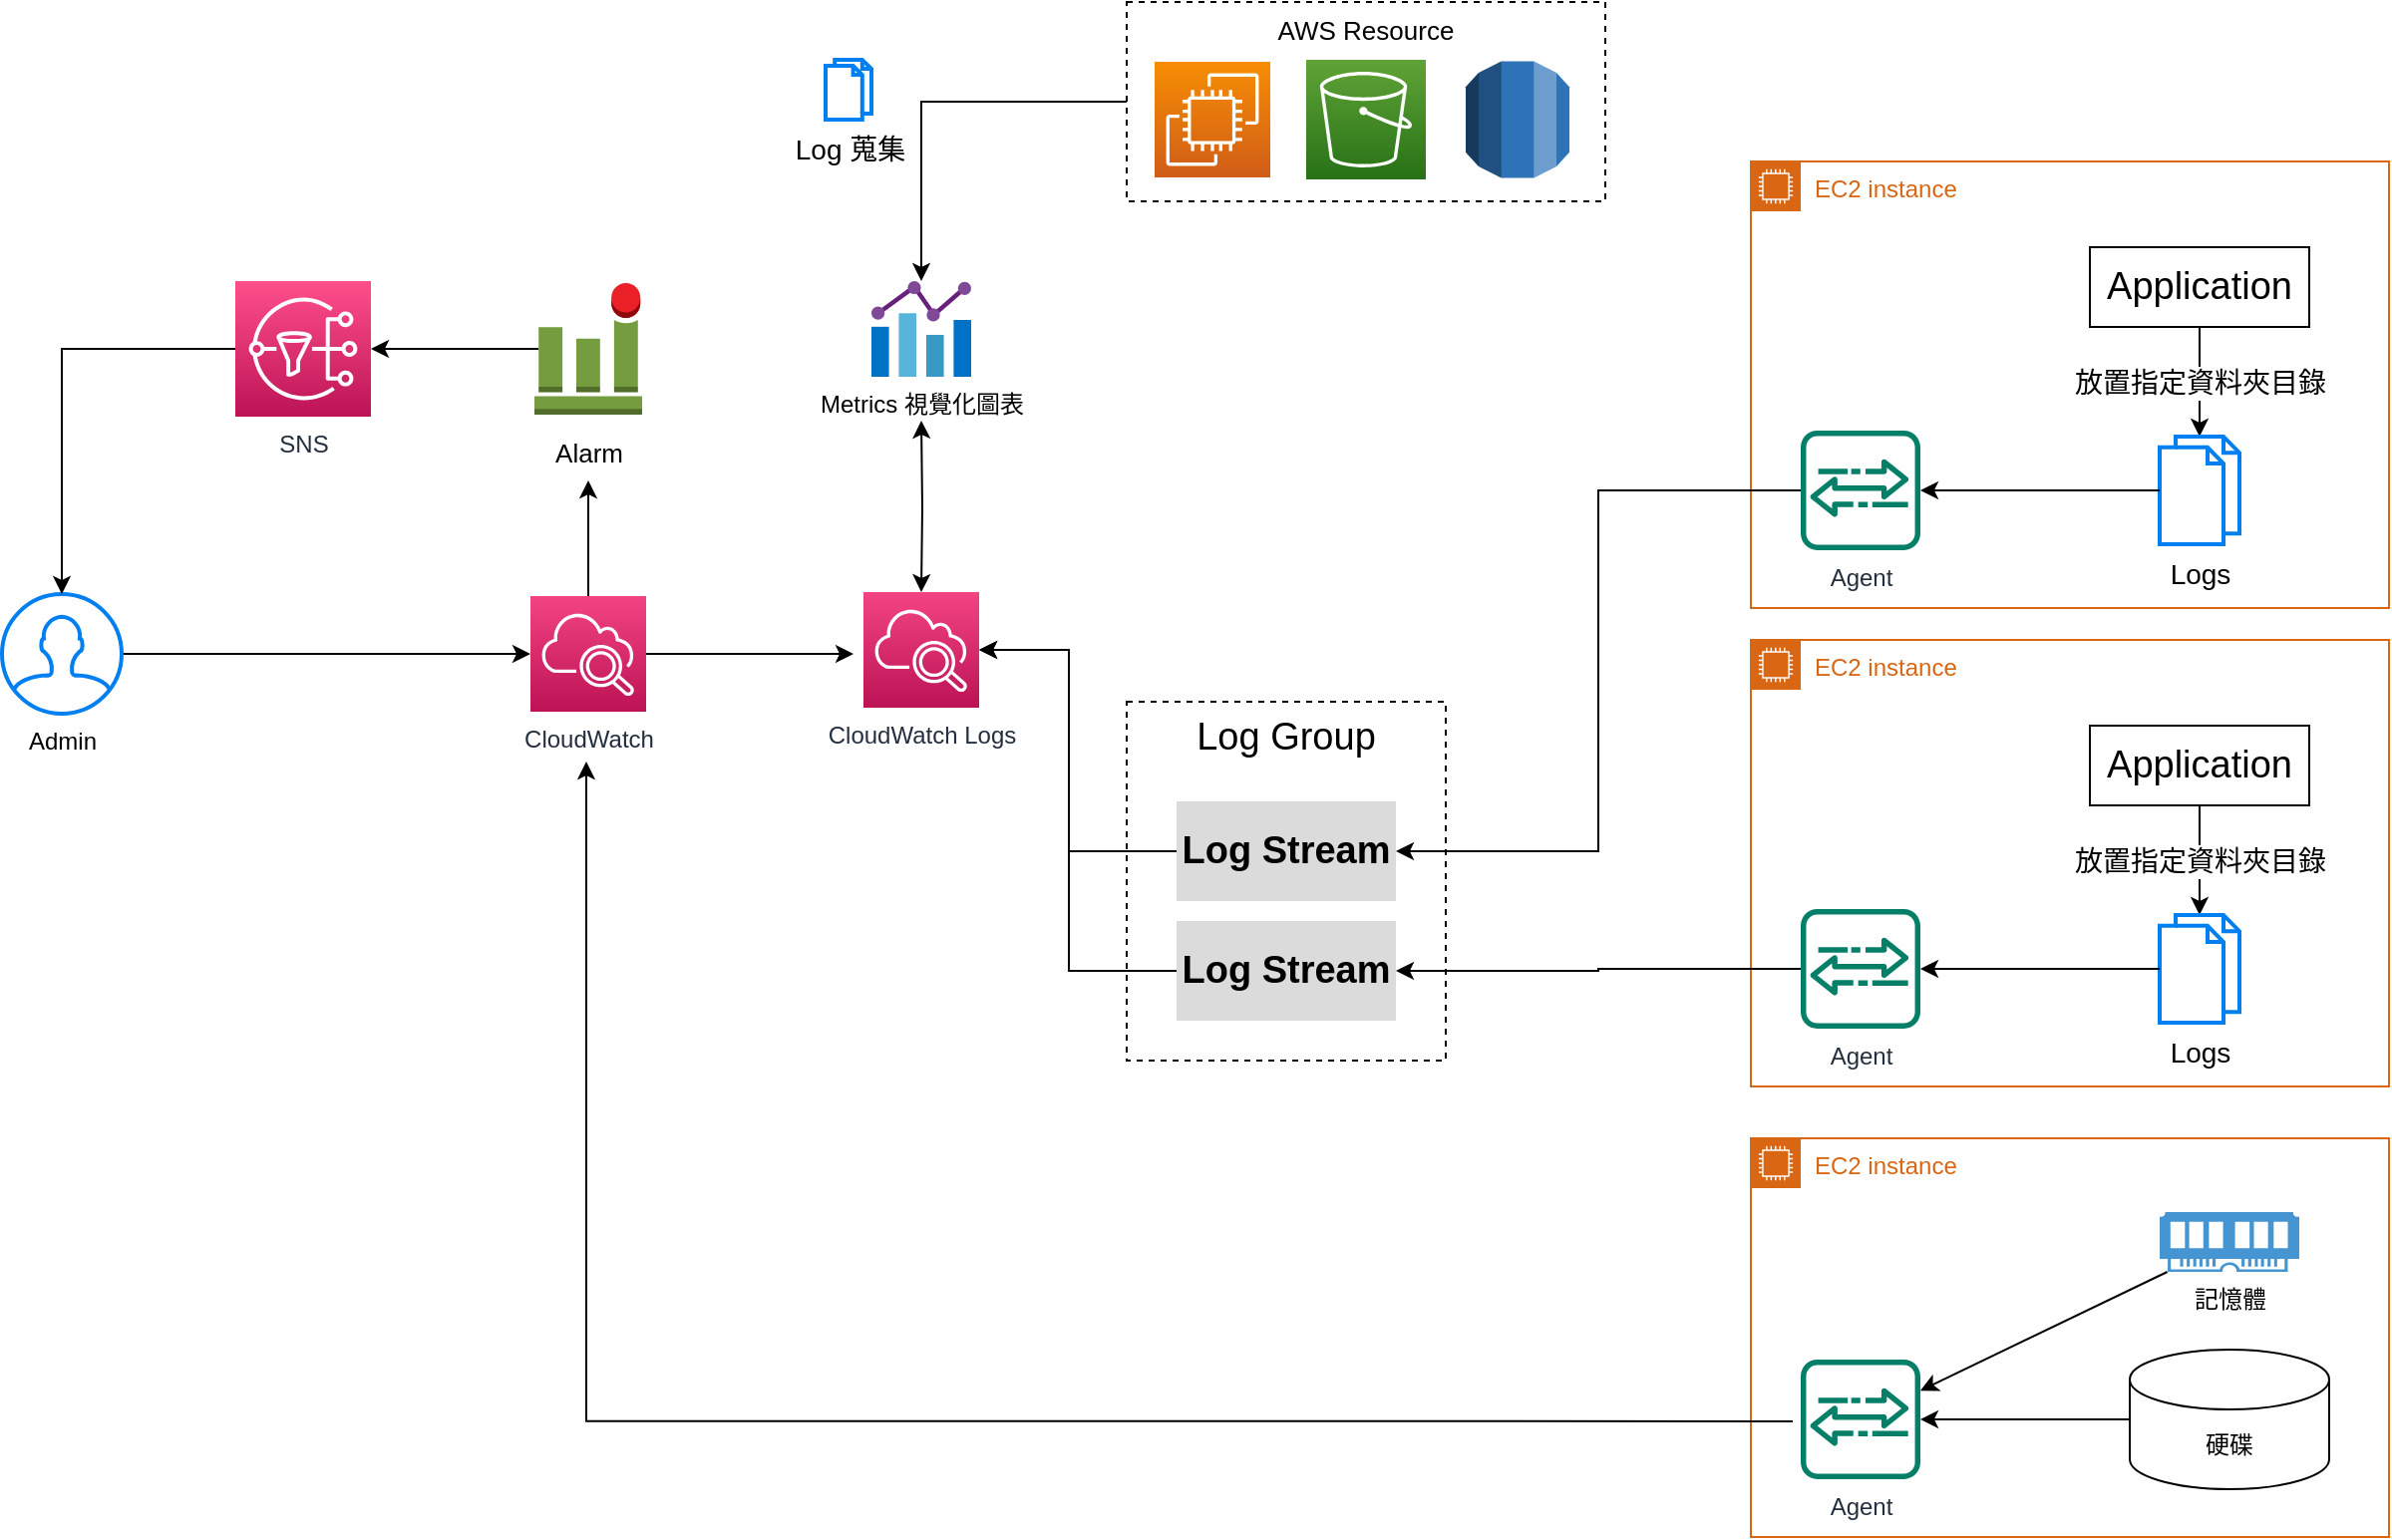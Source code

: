 <mxfile version="20.2.3" type="device"><diagram id="Ht1M8jgEwFfnCIfOTk4-" name="Page-1"><mxGraphModel dx="782" dy="539" grid="1" gridSize="10" guides="1" tooltips="1" connect="1" arrows="1" fold="1" page="1" pageScale="1" pageWidth="1169" pageHeight="827" math="0" shadow="0"><root><mxCell id="0"/><mxCell id="1" parent="0"/><mxCell id="izIqRlHS58cPbxfhZ3eP-2" value="EC2 instance" style="points=[[0,0],[0.25,0],[0.5,0],[0.75,0],[1,0],[1,0.25],[1,0.5],[1,0.75],[1,1],[0.75,1],[0.5,1],[0.25,1],[0,1],[0,0.75],[0,0.5],[0,0.25]];outlineConnect=0;gradientColor=none;html=1;whiteSpace=wrap;fontSize=12;fontStyle=0;container=1;pointerEvents=0;collapsible=0;recursiveResize=0;shape=mxgraph.aws4.group;grIcon=mxgraph.aws4.group_ec2_instance_contents;strokeColor=#D86613;fillColor=none;verticalAlign=top;align=left;spacingLeft=30;fontColor=#D86613;dashed=0;" parent="1" vertex="1"><mxGeometry x="917" y="348" width="320" height="224" as="geometry"/></mxCell><mxCell id="LjUb_ShCBkl7VyTNZ0BH-26" value="放置指定資料夾目錄" style="edgeStyle=none;rounded=0;orthogonalLoop=1;jettySize=auto;html=1;fontSize=14;startArrow=none;startFill=0;" parent="izIqRlHS58cPbxfhZ3eP-2" source="LjUb_ShCBkl7VyTNZ0BH-24" target="LjUb_ShCBkl7VyTNZ0BH-25" edge="1"><mxGeometry relative="1" as="geometry"/></mxCell><mxCell id="LjUb_ShCBkl7VyTNZ0BH-24" value="&lt;font style=&quot;font-size: 19px;&quot;&gt;Application&lt;/font&gt;" style="rounded=0;whiteSpace=wrap;html=1;fontSize=19;" parent="izIqRlHS58cPbxfhZ3eP-2" vertex="1"><mxGeometry x="170" y="43" width="110" height="40" as="geometry"/></mxCell><mxCell id="LjUb_ShCBkl7VyTNZ0BH-25" value="Logs" style="html=1;verticalLabelPosition=bottom;align=center;labelBackgroundColor=#ffffff;verticalAlign=top;strokeWidth=2;strokeColor=#0080F0;shadow=0;dashed=0;shape=mxgraph.ios7.icons.documents;fontSize=14;" parent="izIqRlHS58cPbxfhZ3eP-2" vertex="1"><mxGeometry x="205" y="138" width="40" height="54" as="geometry"/></mxCell><mxCell id="LjUb_ShCBkl7VyTNZ0BH-43" style="edgeStyle=orthogonalEdgeStyle;rounded=0;orthogonalLoop=1;jettySize=auto;html=1;entryX=0;entryY=0.5;entryDx=0;entryDy=0;entryPerimeter=0;fontSize=19;startArrow=none;startFill=0;" parent="1" source="izIqRlHS58cPbxfhZ3eP-3" target="LjUb_ShCBkl7VyTNZ0BH-41" edge="1"><mxGeometry relative="1" as="geometry"/></mxCell><mxCell id="izIqRlHS58cPbxfhZ3eP-3" value="Admin" style="html=1;verticalLabelPosition=bottom;align=center;labelBackgroundColor=#ffffff;verticalAlign=top;strokeWidth=2;strokeColor=#0080F0;shadow=0;dashed=0;shape=mxgraph.ios7.icons.user;" parent="1" vertex="1"><mxGeometry x="40" y="325" width="60" height="60" as="geometry"/></mxCell><mxCell id="LjUb_ShCBkl7VyTNZ0BH-1" value="CloudWatch Logs" style="sketch=0;points=[[0,0,0],[0.25,0,0],[0.5,0,0],[0.75,0,0],[1,0,0],[0,1,0],[0.25,1,0],[0.5,1,0],[0.75,1,0],[1,1,0],[0,0.25,0],[0,0.5,0],[0,0.75,0],[1,0.25,0],[1,0.5,0],[1,0.75,0]];points=[[0,0,0],[0.25,0,0],[0.5,0,0],[0.75,0,0],[1,0,0],[0,1,0],[0.25,1,0],[0.5,1,0],[0.75,1,0],[1,1,0],[0,0.25,0],[0,0.5,0],[0,0.75,0],[1,0.25,0],[1,0.5,0],[1,0.75,0]];outlineConnect=0;fontColor=#232F3E;gradientColor=#F34482;gradientDirection=north;fillColor=#BC1356;strokeColor=#ffffff;dashed=0;verticalLabelPosition=bottom;verticalAlign=top;align=center;html=1;fontSize=12;fontStyle=0;aspect=fixed;shape=mxgraph.aws4.resourceIcon;resIcon=mxgraph.aws4.cloudwatch_2;" parent="1" vertex="1"><mxGeometry x="472" y="324" width="58" height="58" as="geometry"/></mxCell><mxCell id="LjUb_ShCBkl7VyTNZ0BH-8" style="edgeStyle=orthogonalEdgeStyle;rounded=0;orthogonalLoop=1;jettySize=auto;html=1;" parent="1" source="LjUb_ShCBkl7VyTNZ0BH-2" target="LjUb_ShCBkl7VyTNZ0BH-34" edge="1"><mxGeometry relative="1" as="geometry"/></mxCell><mxCell id="LjUb_ShCBkl7VyTNZ0BH-2" value="Agent" style="sketch=0;outlineConnect=0;fontColor=#232F3E;gradientColor=none;fillColor=#067F68;strokeColor=none;dashed=0;verticalLabelPosition=bottom;verticalAlign=top;align=center;html=1;fontSize=12;fontStyle=0;aspect=fixed;shape=mxgraph.aws4.agent2;" parent="1" vertex="1"><mxGeometry x="942" y="483" width="60" height="60" as="geometry"/></mxCell><mxCell id="LjUb_ShCBkl7VyTNZ0BH-10" style="edgeStyle=orthogonalEdgeStyle;rounded=0;orthogonalLoop=1;jettySize=auto;html=1;startArrow=none;startFill=0;" parent="1" source="LjUb_ShCBkl7VyTNZ0BH-25" target="LjUb_ShCBkl7VyTNZ0BH-2" edge="1"><mxGeometry relative="1" as="geometry"><mxPoint x="1107" y="513" as="sourcePoint"/></mxGeometry></mxCell><mxCell id="LjUb_ShCBkl7VyTNZ0BH-18" value="EC2 instance" style="points=[[0,0],[0.25,0],[0.5,0],[0.75,0],[1,0],[1,0.25],[1,0.5],[1,0.75],[1,1],[0.75,1],[0.5,1],[0.25,1],[0,1],[0,0.75],[0,0.5],[0,0.25]];outlineConnect=0;gradientColor=none;html=1;whiteSpace=wrap;fontSize=12;fontStyle=0;container=1;pointerEvents=0;collapsible=0;recursiveResize=0;shape=mxgraph.aws4.group;grIcon=mxgraph.aws4.group_ec2_instance_contents;strokeColor=#D86613;fillColor=none;verticalAlign=top;align=left;spacingLeft=30;fontColor=#D86613;dashed=0;" parent="1" vertex="1"><mxGeometry x="917" y="598" width="320" height="200" as="geometry"/></mxCell><mxCell id="LjUb_ShCBkl7VyTNZ0BH-19" value="記憶體" style="pointerEvents=1;shadow=0;dashed=0;html=1;strokeColor=none;fillColor=#4495D1;labelPosition=center;verticalLabelPosition=bottom;verticalAlign=top;align=center;outlineConnect=0;shape=mxgraph.veeam.ram;" parent="LjUb_ShCBkl7VyTNZ0BH-18" vertex="1"><mxGeometry x="205" y="37" width="70" height="30" as="geometry"/></mxCell><mxCell id="LjUb_ShCBkl7VyTNZ0BH-40" style="edgeStyle=orthogonalEdgeStyle;rounded=0;orthogonalLoop=1;jettySize=auto;html=1;fontSize=19;startArrow=none;startFill=0;" parent="1" edge="1"><mxGeometry relative="1" as="geometry"><mxPoint x="938.0" y="739.941" as="sourcePoint"/><mxPoint x="333" y="409" as="targetPoint"/><Array as="points"><mxPoint x="333" y="740"/><mxPoint x="333" y="409"/></Array></mxGeometry></mxCell><mxCell id="LjUb_ShCBkl7VyTNZ0BH-20" value="Agent" style="sketch=0;outlineConnect=0;fontColor=#232F3E;gradientColor=none;fillColor=#067F68;strokeColor=none;dashed=0;verticalLabelPosition=bottom;verticalAlign=top;align=center;html=1;fontSize=12;fontStyle=0;aspect=fixed;shape=mxgraph.aws4.agent2;" parent="1" vertex="1"><mxGeometry x="942" y="709" width="60" height="60" as="geometry"/></mxCell><mxCell id="LjUb_ShCBkl7VyTNZ0BH-21" style="rounded=0;orthogonalLoop=1;jettySize=auto;html=1;startArrow=none;startFill=0;" parent="1" source="LjUb_ShCBkl7VyTNZ0BH-19" target="LjUb_ShCBkl7VyTNZ0BH-20" edge="1"><mxGeometry relative="1" as="geometry"><mxPoint x="1117" y="619" as="sourcePoint"/></mxGeometry></mxCell><mxCell id="LjUb_ShCBkl7VyTNZ0BH-22" style="edgeStyle=orthogonalEdgeStyle;rounded=0;orthogonalLoop=1;jettySize=auto;html=1;startArrow=none;startFill=0;" parent="1" source="LjUb_ShCBkl7VyTNZ0BH-23" target="LjUb_ShCBkl7VyTNZ0BH-20" edge="1"><mxGeometry relative="1" as="geometry"/></mxCell><mxCell id="LjUb_ShCBkl7VyTNZ0BH-23" value="硬碟" style="shape=cylinder3;whiteSpace=wrap;html=1;boundedLbl=1;backgroundOutline=1;size=15;" parent="1" vertex="1"><mxGeometry x="1107" y="704" width="100" height="70" as="geometry"/></mxCell><mxCell id="LjUb_ShCBkl7VyTNZ0BH-27" value="EC2 instance" style="points=[[0,0],[0.25,0],[0.5,0],[0.75,0],[1,0],[1,0.25],[1,0.5],[1,0.75],[1,1],[0.75,1],[0.5,1],[0.25,1],[0,1],[0,0.75],[0,0.5],[0,0.25]];outlineConnect=0;gradientColor=none;html=1;whiteSpace=wrap;fontSize=12;fontStyle=0;container=1;pointerEvents=0;collapsible=0;recursiveResize=0;shape=mxgraph.aws4.group;grIcon=mxgraph.aws4.group_ec2_instance_contents;strokeColor=#D86613;fillColor=none;verticalAlign=top;align=left;spacingLeft=30;fontColor=#D86613;dashed=0;" parent="1" vertex="1"><mxGeometry x="917" y="108" width="320" height="224" as="geometry"/></mxCell><mxCell id="LjUb_ShCBkl7VyTNZ0BH-28" value="放置指定資料夾目錄" style="edgeStyle=none;rounded=0;orthogonalLoop=1;jettySize=auto;html=1;fontSize=14;startArrow=none;startFill=0;" parent="LjUb_ShCBkl7VyTNZ0BH-27" source="LjUb_ShCBkl7VyTNZ0BH-29" target="LjUb_ShCBkl7VyTNZ0BH-30" edge="1"><mxGeometry relative="1" as="geometry"/></mxCell><mxCell id="LjUb_ShCBkl7VyTNZ0BH-29" value="&lt;font style=&quot;font-size: 19px;&quot;&gt;Application&lt;/font&gt;" style="rounded=0;whiteSpace=wrap;html=1;fontSize=19;" parent="LjUb_ShCBkl7VyTNZ0BH-27" vertex="1"><mxGeometry x="170" y="43" width="110" height="40" as="geometry"/></mxCell><mxCell id="LjUb_ShCBkl7VyTNZ0BH-30" value="Logs" style="html=1;verticalLabelPosition=bottom;align=center;labelBackgroundColor=#ffffff;verticalAlign=top;strokeWidth=2;strokeColor=#0080F0;shadow=0;dashed=0;shape=mxgraph.ios7.icons.documents;fontSize=14;" parent="LjUb_ShCBkl7VyTNZ0BH-27" vertex="1"><mxGeometry x="205" y="138" width="40" height="54" as="geometry"/></mxCell><mxCell id="LjUb_ShCBkl7VyTNZ0BH-35" value="Log Group" style="rounded=0;whiteSpace=wrap;html=1;fontSize=19;fillColor=none;dashed=1;verticalAlign=top;" parent="1" vertex="1"><mxGeometry x="604" y="379" width="160" height="180" as="geometry"/></mxCell><mxCell id="LjUb_ShCBkl7VyTNZ0BH-37" style="edgeStyle=orthogonalEdgeStyle;rounded=0;orthogonalLoop=1;jettySize=auto;html=1;entryX=1;entryY=0.5;entryDx=0;entryDy=0;fontSize=19;startArrow=none;startFill=0;" parent="1" source="LjUb_ShCBkl7VyTNZ0BH-31" target="LjUb_ShCBkl7VyTNZ0BH-33" edge="1"><mxGeometry relative="1" as="geometry"/></mxCell><mxCell id="LjUb_ShCBkl7VyTNZ0BH-31" value="Agent" style="sketch=0;outlineConnect=0;fontColor=#232F3E;gradientColor=none;fillColor=#067F68;strokeColor=none;dashed=0;verticalLabelPosition=bottom;verticalAlign=top;align=center;html=1;fontSize=12;fontStyle=0;aspect=fixed;shape=mxgraph.aws4.agent2;" parent="1" vertex="1"><mxGeometry x="942" y="243" width="60" height="60" as="geometry"/></mxCell><mxCell id="LjUb_ShCBkl7VyTNZ0BH-32" style="edgeStyle=orthogonalEdgeStyle;rounded=0;orthogonalLoop=1;jettySize=auto;html=1;startArrow=none;startFill=0;" parent="1" source="LjUb_ShCBkl7VyTNZ0BH-30" target="LjUb_ShCBkl7VyTNZ0BH-31" edge="1"><mxGeometry relative="1" as="geometry"><mxPoint x="1107" y="273" as="sourcePoint"/></mxGeometry></mxCell><mxCell id="LjUb_ShCBkl7VyTNZ0BH-38" style="edgeStyle=orthogonalEdgeStyle;rounded=0;orthogonalLoop=1;jettySize=auto;html=1;entryX=1;entryY=0.5;entryDx=0;entryDy=0;entryPerimeter=0;fontSize=19;startArrow=none;startFill=0;" parent="1" source="LjUb_ShCBkl7VyTNZ0BH-33" target="LjUb_ShCBkl7VyTNZ0BH-1" edge="1"><mxGeometry relative="1" as="geometry"><Array as="points"><mxPoint x="575" y="454"/><mxPoint x="575" y="353"/></Array></mxGeometry></mxCell><mxCell id="LjUb_ShCBkl7VyTNZ0BH-33" value="Log Stream" style="rounded=0;whiteSpace=wrap;html=1;fontSize=19;fillColor=#DBDBDB;strokeColor=none;fontStyle=1" parent="1" vertex="1"><mxGeometry x="629" y="429" width="110" height="50" as="geometry"/></mxCell><mxCell id="LjUb_ShCBkl7VyTNZ0BH-39" style="edgeStyle=orthogonalEdgeStyle;rounded=0;orthogonalLoop=1;jettySize=auto;html=1;entryX=1;entryY=0.5;entryDx=0;entryDy=0;entryPerimeter=0;fontSize=19;startArrow=none;startFill=0;" parent="1" source="LjUb_ShCBkl7VyTNZ0BH-34" target="LjUb_ShCBkl7VyTNZ0BH-1" edge="1"><mxGeometry relative="1" as="geometry"><Array as="points"><mxPoint x="575" y="514"/><mxPoint x="575" y="353"/></Array></mxGeometry></mxCell><mxCell id="LjUb_ShCBkl7VyTNZ0BH-34" value="Log Stream" style="rounded=0;whiteSpace=wrap;html=1;fontSize=19;fillColor=#DBDBDB;strokeColor=none;fontStyle=1" parent="1" vertex="1"><mxGeometry x="629" y="489" width="110" height="50" as="geometry"/></mxCell><mxCell id="LjUb_ShCBkl7VyTNZ0BH-42" style="edgeStyle=orthogonalEdgeStyle;rounded=0;orthogonalLoop=1;jettySize=auto;html=1;fontSize=19;startArrow=none;startFill=0;" parent="1" source="LjUb_ShCBkl7VyTNZ0BH-41" edge="1"><mxGeometry relative="1" as="geometry"><mxPoint x="467" y="355" as="targetPoint"/></mxGeometry></mxCell><mxCell id="LjUb_ShCBkl7VyTNZ0BH-47" style="edgeStyle=orthogonalEdgeStyle;rounded=0;orthogonalLoop=1;jettySize=auto;html=1;fontSize=13;startArrow=none;startFill=0;" parent="1" source="LjUb_ShCBkl7VyTNZ0BH-41" edge="1"><mxGeometry relative="1" as="geometry"><mxPoint x="334" y="268" as="targetPoint"/></mxGeometry></mxCell><mxCell id="LjUb_ShCBkl7VyTNZ0BH-41" value="CloudWatch" style="sketch=0;points=[[0,0,0],[0.25,0,0],[0.5,0,0],[0.75,0,0],[1,0,0],[0,1,0],[0.25,1,0],[0.5,1,0],[0.75,1,0],[1,1,0],[0,0.25,0],[0,0.5,0],[0,0.75,0],[1,0.25,0],[1,0.5,0],[1,0.75,0]];points=[[0,0,0],[0.25,0,0],[0.5,0,0],[0.75,0,0],[1,0,0],[0,1,0],[0.25,1,0],[0.5,1,0],[0.75,1,0],[1,1,0],[0,0.25,0],[0,0.5,0],[0,0.75,0],[1,0.25,0],[1,0.5,0],[1,0.75,0]];outlineConnect=0;fontColor=#232F3E;gradientColor=#F34482;gradientDirection=north;fillColor=#BC1356;strokeColor=#ffffff;dashed=0;verticalLabelPosition=bottom;verticalAlign=top;align=center;html=1;fontSize=12;fontStyle=0;aspect=fixed;shape=mxgraph.aws4.resourceIcon;resIcon=mxgraph.aws4.cloudwatch_2;" parent="1" vertex="1"><mxGeometry x="305" y="326" width="58" height="58" as="geometry"/></mxCell><mxCell id="LjUb_ShCBkl7VyTNZ0BH-50" style="edgeStyle=orthogonalEdgeStyle;rounded=0;orthogonalLoop=1;jettySize=auto;html=1;fontSize=13;startArrow=none;startFill=0;" parent="1" source="LjUb_ShCBkl7VyTNZ0BH-45" target="izIqRlHS58cPbxfhZ3eP-3" edge="1"><mxGeometry relative="1" as="geometry"/></mxCell><mxCell id="LjUb_ShCBkl7VyTNZ0BH-45" value="SNS" style="sketch=0;points=[[0,0,0],[0.25,0,0],[0.5,0,0],[0.75,0,0],[1,0,0],[0,1,0],[0.25,1,0],[0.5,1,0],[0.75,1,0],[1,1,0],[0,0.25,0],[0,0.5,0],[0,0.75,0],[1,0.25,0],[1,0.5,0],[1,0.75,0]];outlineConnect=0;fontColor=#232F3E;gradientColor=#FF4F8B;gradientDirection=north;fillColor=#BC1356;strokeColor=#ffffff;dashed=0;verticalLabelPosition=bottom;verticalAlign=top;align=center;html=1;fontSize=12;fontStyle=0;aspect=fixed;shape=mxgraph.aws4.resourceIcon;resIcon=mxgraph.aws4.sns;" parent="1" vertex="1"><mxGeometry x="157" y="168" width="68" height="68" as="geometry"/></mxCell><mxCell id="LjUb_ShCBkl7VyTNZ0BH-49" style="edgeStyle=orthogonalEdgeStyle;rounded=0;orthogonalLoop=1;jettySize=auto;html=1;exitX=0.04;exitY=0.5;exitDx=0;exitDy=0;exitPerimeter=0;entryX=1;entryY=0.5;entryDx=0;entryDy=0;entryPerimeter=0;fontSize=13;startArrow=none;startFill=0;" parent="1" source="LjUb_ShCBkl7VyTNZ0BH-46" target="LjUb_ShCBkl7VyTNZ0BH-45" edge="1"><mxGeometry relative="1" as="geometry"/></mxCell><mxCell id="LjUb_ShCBkl7VyTNZ0BH-46" value="&lt;font style=&quot;font-size: 13px;&quot;&gt;Alarm&lt;/font&gt;" style="outlineConnect=0;dashed=0;verticalLabelPosition=bottom;verticalAlign=top;align=center;html=1;shape=mxgraph.aws3.alarm;fillColor=#759C3E;gradientColor=none;fontSize=19;" parent="1" vertex="1"><mxGeometry x="307" y="169" width="54" height="66" as="geometry"/></mxCell><mxCell id="LjUb_ShCBkl7VyTNZ0BH-51" value="" style="sketch=0;points=[[0,0,0],[0.25,0,0],[0.5,0,0],[0.75,0,0],[1,0,0],[0,1,0],[0.25,1,0],[0.5,1,0],[0.75,1,0],[1,1,0],[0,0.25,0],[0,0.5,0],[0,0.75,0],[1,0.25,0],[1,0.5,0],[1,0.75,0]];outlineConnect=0;fontColor=#232F3E;gradientColor=#60A337;gradientDirection=north;fillColor=#277116;strokeColor=#ffffff;dashed=0;verticalLabelPosition=bottom;verticalAlign=top;align=center;html=1;fontSize=12;fontStyle=0;aspect=fixed;shape=mxgraph.aws4.resourceIcon;resIcon=mxgraph.aws4.s3;" parent="1" vertex="1"><mxGeometry x="694" y="57" width="60" height="60" as="geometry"/></mxCell><mxCell id="LjUb_ShCBkl7VyTNZ0BH-52" value="" style="sketch=0;points=[[0,0,0],[0.25,0,0],[0.5,0,0],[0.75,0,0],[1,0,0],[0,1,0],[0.25,1,0],[0.5,1,0],[0.75,1,0],[1,1,0],[0,0.25,0],[0,0.5,0],[0,0.75,0],[1,0.25,0],[1,0.5,0],[1,0.75,0]];outlineConnect=0;fontColor=#232F3E;gradientColor=#F78E04;gradientDirection=north;fillColor=#D05C17;strokeColor=#ffffff;dashed=0;verticalLabelPosition=bottom;verticalAlign=top;align=center;html=1;fontSize=12;fontStyle=0;aspect=fixed;shape=mxgraph.aws4.resourceIcon;resIcon=mxgraph.aws4.ec2;" parent="1" vertex="1"><mxGeometry x="618" y="58" width="58" height="58" as="geometry"/></mxCell><mxCell id="LjUb_ShCBkl7VyTNZ0BH-53" value="" style="outlineConnect=0;dashed=0;verticalLabelPosition=bottom;verticalAlign=top;align=center;html=1;shape=mxgraph.aws3.rds;fillColor=#2E73B8;gradientColor=none;fontSize=13;" parent="1" vertex="1"><mxGeometry x="774" y="57.75" width="52" height="58.5" as="geometry"/></mxCell><mxCell id="LjUb_ShCBkl7VyTNZ0BH-58" style="edgeStyle=orthogonalEdgeStyle;rounded=0;orthogonalLoop=1;jettySize=auto;html=1;fontSize=13;startArrow=classic;startFill=1;" parent="1" target="LjUb_ShCBkl7VyTNZ0BH-1" edge="1"><mxGeometry relative="1" as="geometry"><mxPoint x="501" y="238" as="sourcePoint"/></mxGeometry></mxCell><mxCell id="LjUb_ShCBkl7VyTNZ0BH-54" value="Metrics 視覺化圖表" style="sketch=0;aspect=fixed;html=1;points=[];align=center;image;fontSize=12;image=img/lib/mscae/Chart.svg;dashed=1;fillColor=none;" parent="1" vertex="1"><mxGeometry x="476" y="168" width="50" height="48" as="geometry"/></mxCell><mxCell id="LjUb_ShCBkl7VyTNZ0BH-57" style="edgeStyle=orthogonalEdgeStyle;rounded=0;orthogonalLoop=1;jettySize=auto;html=1;fontSize=13;startArrow=none;startFill=0;" parent="1" source="LjUb_ShCBkl7VyTNZ0BH-55" target="LjUb_ShCBkl7VyTNZ0BH-54" edge="1"><mxGeometry relative="1" as="geometry"/></mxCell><mxCell id="LjUb_ShCBkl7VyTNZ0BH-55" value="AWS Resource" style="rounded=0;whiteSpace=wrap;html=1;dashed=1;fontSize=13;fillColor=none;verticalAlign=top;" parent="1" vertex="1"><mxGeometry x="604" y="28" width="240" height="100" as="geometry"/></mxCell><mxCell id="LjUb_ShCBkl7VyTNZ0BH-56" value="Log 蒐集" style="html=1;verticalLabelPosition=bottom;align=center;labelBackgroundColor=#ffffff;verticalAlign=top;strokeWidth=2;strokeColor=#0080F0;shadow=0;dashed=0;shape=mxgraph.ios7.icons.documents;fontSize=14;" parent="1" vertex="1"><mxGeometry x="453" y="57" width="23" height="30" as="geometry"/></mxCell></root></mxGraphModel></diagram></mxfile>